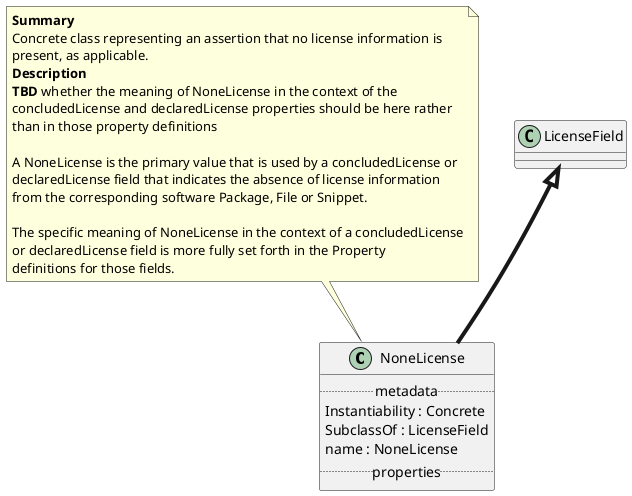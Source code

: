 @startuml
class NoneLicense {
.. metadata ..
    Instantiability : Concrete
    SubclassOf : LicenseField
    name : NoneLicense
.. properties ..
}
note top of NoneLicense
<b>Summary</b>
Concrete class representing an assertion that no license information is
present, as applicable.
<b>Description</b>
**TBD** whether the meaning of NoneLicense in the context of the
concludedLicense and declaredLicense properties should be here rather
than in those property definitions

A NoneLicense is the primary value that is used by a concludedLicense or
declaredLicense field that indicates the absence of license information
from the corresponding software Package, File or Snippet.

The specific meaning of NoneLicense in the context of a concludedLicense
or declaredLicense field is more fully set forth in the Property
definitions for those fields.
end note
"LicenseField" <|-[thickness=4]- "NoneLicense"
@enduml
